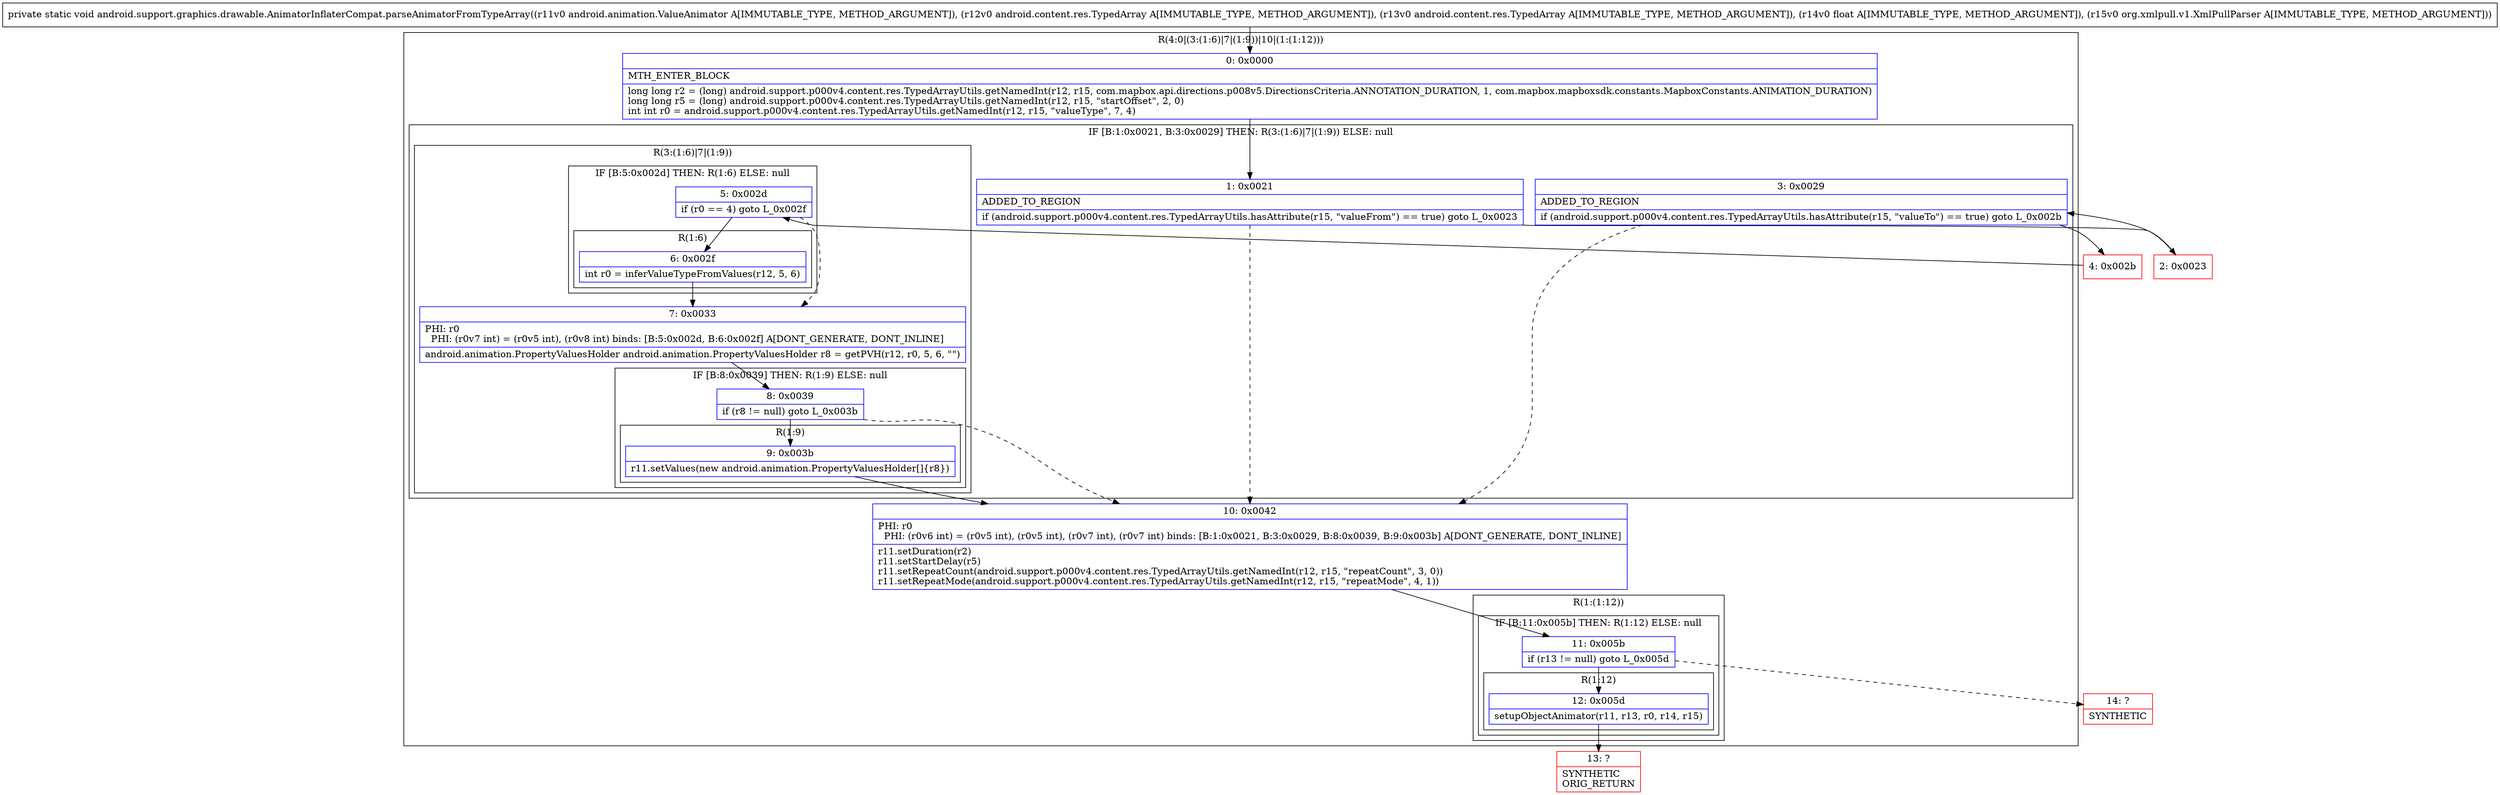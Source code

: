 digraph "CFG forandroid.support.graphics.drawable.AnimatorInflaterCompat.parseAnimatorFromTypeArray(Landroid\/animation\/ValueAnimator;Landroid\/content\/res\/TypedArray;Landroid\/content\/res\/TypedArray;FLorg\/xmlpull\/v1\/XmlPullParser;)V" {
subgraph cluster_Region_2003067846 {
label = "R(4:0|(3:(1:6)|7|(1:9))|10|(1:(1:12)))";
node [shape=record,color=blue];
Node_0 [shape=record,label="{0\:\ 0x0000|MTH_ENTER_BLOCK\l|long long r2 = (long) android.support.p000v4.content.res.TypedArrayUtils.getNamedInt(r12, r15, com.mapbox.api.directions.p008v5.DirectionsCriteria.ANNOTATION_DURATION, 1, com.mapbox.mapboxsdk.constants.MapboxConstants.ANIMATION_DURATION)\llong long r5 = (long) android.support.p000v4.content.res.TypedArrayUtils.getNamedInt(r12, r15, \"startOffset\", 2, 0)\lint int r0 = android.support.p000v4.content.res.TypedArrayUtils.getNamedInt(r12, r15, \"valueType\", 7, 4)\l}"];
subgraph cluster_IfRegion_446979141 {
label = "IF [B:1:0x0021, B:3:0x0029] THEN: R(3:(1:6)|7|(1:9)) ELSE: null";
node [shape=record,color=blue];
Node_1 [shape=record,label="{1\:\ 0x0021|ADDED_TO_REGION\l|if (android.support.p000v4.content.res.TypedArrayUtils.hasAttribute(r15, \"valueFrom\") == true) goto L_0x0023\l}"];
Node_3 [shape=record,label="{3\:\ 0x0029|ADDED_TO_REGION\l|if (android.support.p000v4.content.res.TypedArrayUtils.hasAttribute(r15, \"valueTo\") == true) goto L_0x002b\l}"];
subgraph cluster_Region_1726327745 {
label = "R(3:(1:6)|7|(1:9))";
node [shape=record,color=blue];
subgraph cluster_IfRegion_863389192 {
label = "IF [B:5:0x002d] THEN: R(1:6) ELSE: null";
node [shape=record,color=blue];
Node_5 [shape=record,label="{5\:\ 0x002d|if (r0 == 4) goto L_0x002f\l}"];
subgraph cluster_Region_472346976 {
label = "R(1:6)";
node [shape=record,color=blue];
Node_6 [shape=record,label="{6\:\ 0x002f|int r0 = inferValueTypeFromValues(r12, 5, 6)\l}"];
}
}
Node_7 [shape=record,label="{7\:\ 0x0033|PHI: r0 \l  PHI: (r0v7 int) = (r0v5 int), (r0v8 int) binds: [B:5:0x002d, B:6:0x002f] A[DONT_GENERATE, DONT_INLINE]\l|android.animation.PropertyValuesHolder android.animation.PropertyValuesHolder r8 = getPVH(r12, r0, 5, 6, \"\")\l}"];
subgraph cluster_IfRegion_1097759244 {
label = "IF [B:8:0x0039] THEN: R(1:9) ELSE: null";
node [shape=record,color=blue];
Node_8 [shape=record,label="{8\:\ 0x0039|if (r8 != null) goto L_0x003b\l}"];
subgraph cluster_Region_1076441647 {
label = "R(1:9)";
node [shape=record,color=blue];
Node_9 [shape=record,label="{9\:\ 0x003b|r11.setValues(new android.animation.PropertyValuesHolder[]\{r8\})\l}"];
}
}
}
}
Node_10 [shape=record,label="{10\:\ 0x0042|PHI: r0 \l  PHI: (r0v6 int) = (r0v5 int), (r0v5 int), (r0v7 int), (r0v7 int) binds: [B:1:0x0021, B:3:0x0029, B:8:0x0039, B:9:0x003b] A[DONT_GENERATE, DONT_INLINE]\l|r11.setDuration(r2)\lr11.setStartDelay(r5)\lr11.setRepeatCount(android.support.p000v4.content.res.TypedArrayUtils.getNamedInt(r12, r15, \"repeatCount\", 3, 0))\lr11.setRepeatMode(android.support.p000v4.content.res.TypedArrayUtils.getNamedInt(r12, r15, \"repeatMode\", 4, 1))\l}"];
subgraph cluster_Region_300879723 {
label = "R(1:(1:12))";
node [shape=record,color=blue];
subgraph cluster_IfRegion_972056967 {
label = "IF [B:11:0x005b] THEN: R(1:12) ELSE: null";
node [shape=record,color=blue];
Node_11 [shape=record,label="{11\:\ 0x005b|if (r13 != null) goto L_0x005d\l}"];
subgraph cluster_Region_843813917 {
label = "R(1:12)";
node [shape=record,color=blue];
Node_12 [shape=record,label="{12\:\ 0x005d|setupObjectAnimator(r11, r13, r0, r14, r15)\l}"];
}
}
}
}
Node_2 [shape=record,color=red,label="{2\:\ 0x0023}"];
Node_4 [shape=record,color=red,label="{4\:\ 0x002b}"];
Node_13 [shape=record,color=red,label="{13\:\ ?|SYNTHETIC\lORIG_RETURN\l}"];
Node_14 [shape=record,color=red,label="{14\:\ ?|SYNTHETIC\l}"];
MethodNode[shape=record,label="{private static void android.support.graphics.drawable.AnimatorInflaterCompat.parseAnimatorFromTypeArray((r11v0 android.animation.ValueAnimator A[IMMUTABLE_TYPE, METHOD_ARGUMENT]), (r12v0 android.content.res.TypedArray A[IMMUTABLE_TYPE, METHOD_ARGUMENT]), (r13v0 android.content.res.TypedArray A[IMMUTABLE_TYPE, METHOD_ARGUMENT]), (r14v0 float A[IMMUTABLE_TYPE, METHOD_ARGUMENT]), (r15v0 org.xmlpull.v1.XmlPullParser A[IMMUTABLE_TYPE, METHOD_ARGUMENT])) }"];
MethodNode -> Node_0;
Node_0 -> Node_1;
Node_1 -> Node_2;
Node_1 -> Node_10[style=dashed];
Node_3 -> Node_4;
Node_3 -> Node_10[style=dashed];
Node_5 -> Node_6;
Node_5 -> Node_7[style=dashed];
Node_6 -> Node_7;
Node_7 -> Node_8;
Node_8 -> Node_9;
Node_8 -> Node_10[style=dashed];
Node_9 -> Node_10;
Node_10 -> Node_11;
Node_11 -> Node_12;
Node_11 -> Node_14[style=dashed];
Node_12 -> Node_13;
Node_2 -> Node_3;
Node_4 -> Node_5;
}

